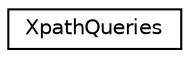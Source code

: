 digraph "Graphical Class Hierarchy"
{
  edge [fontname="Helvetica",fontsize="10",labelfontname="Helvetica",labelfontsize="10"];
  node [fontname="Helvetica",fontsize="10",shape=record];
  rankdir="LR";
  Node0 [label="XpathQueries",height=0.2,width=0.4,color="black", fillcolor="white", style="filled",URL="$class_xpath_queries.html"];
}

